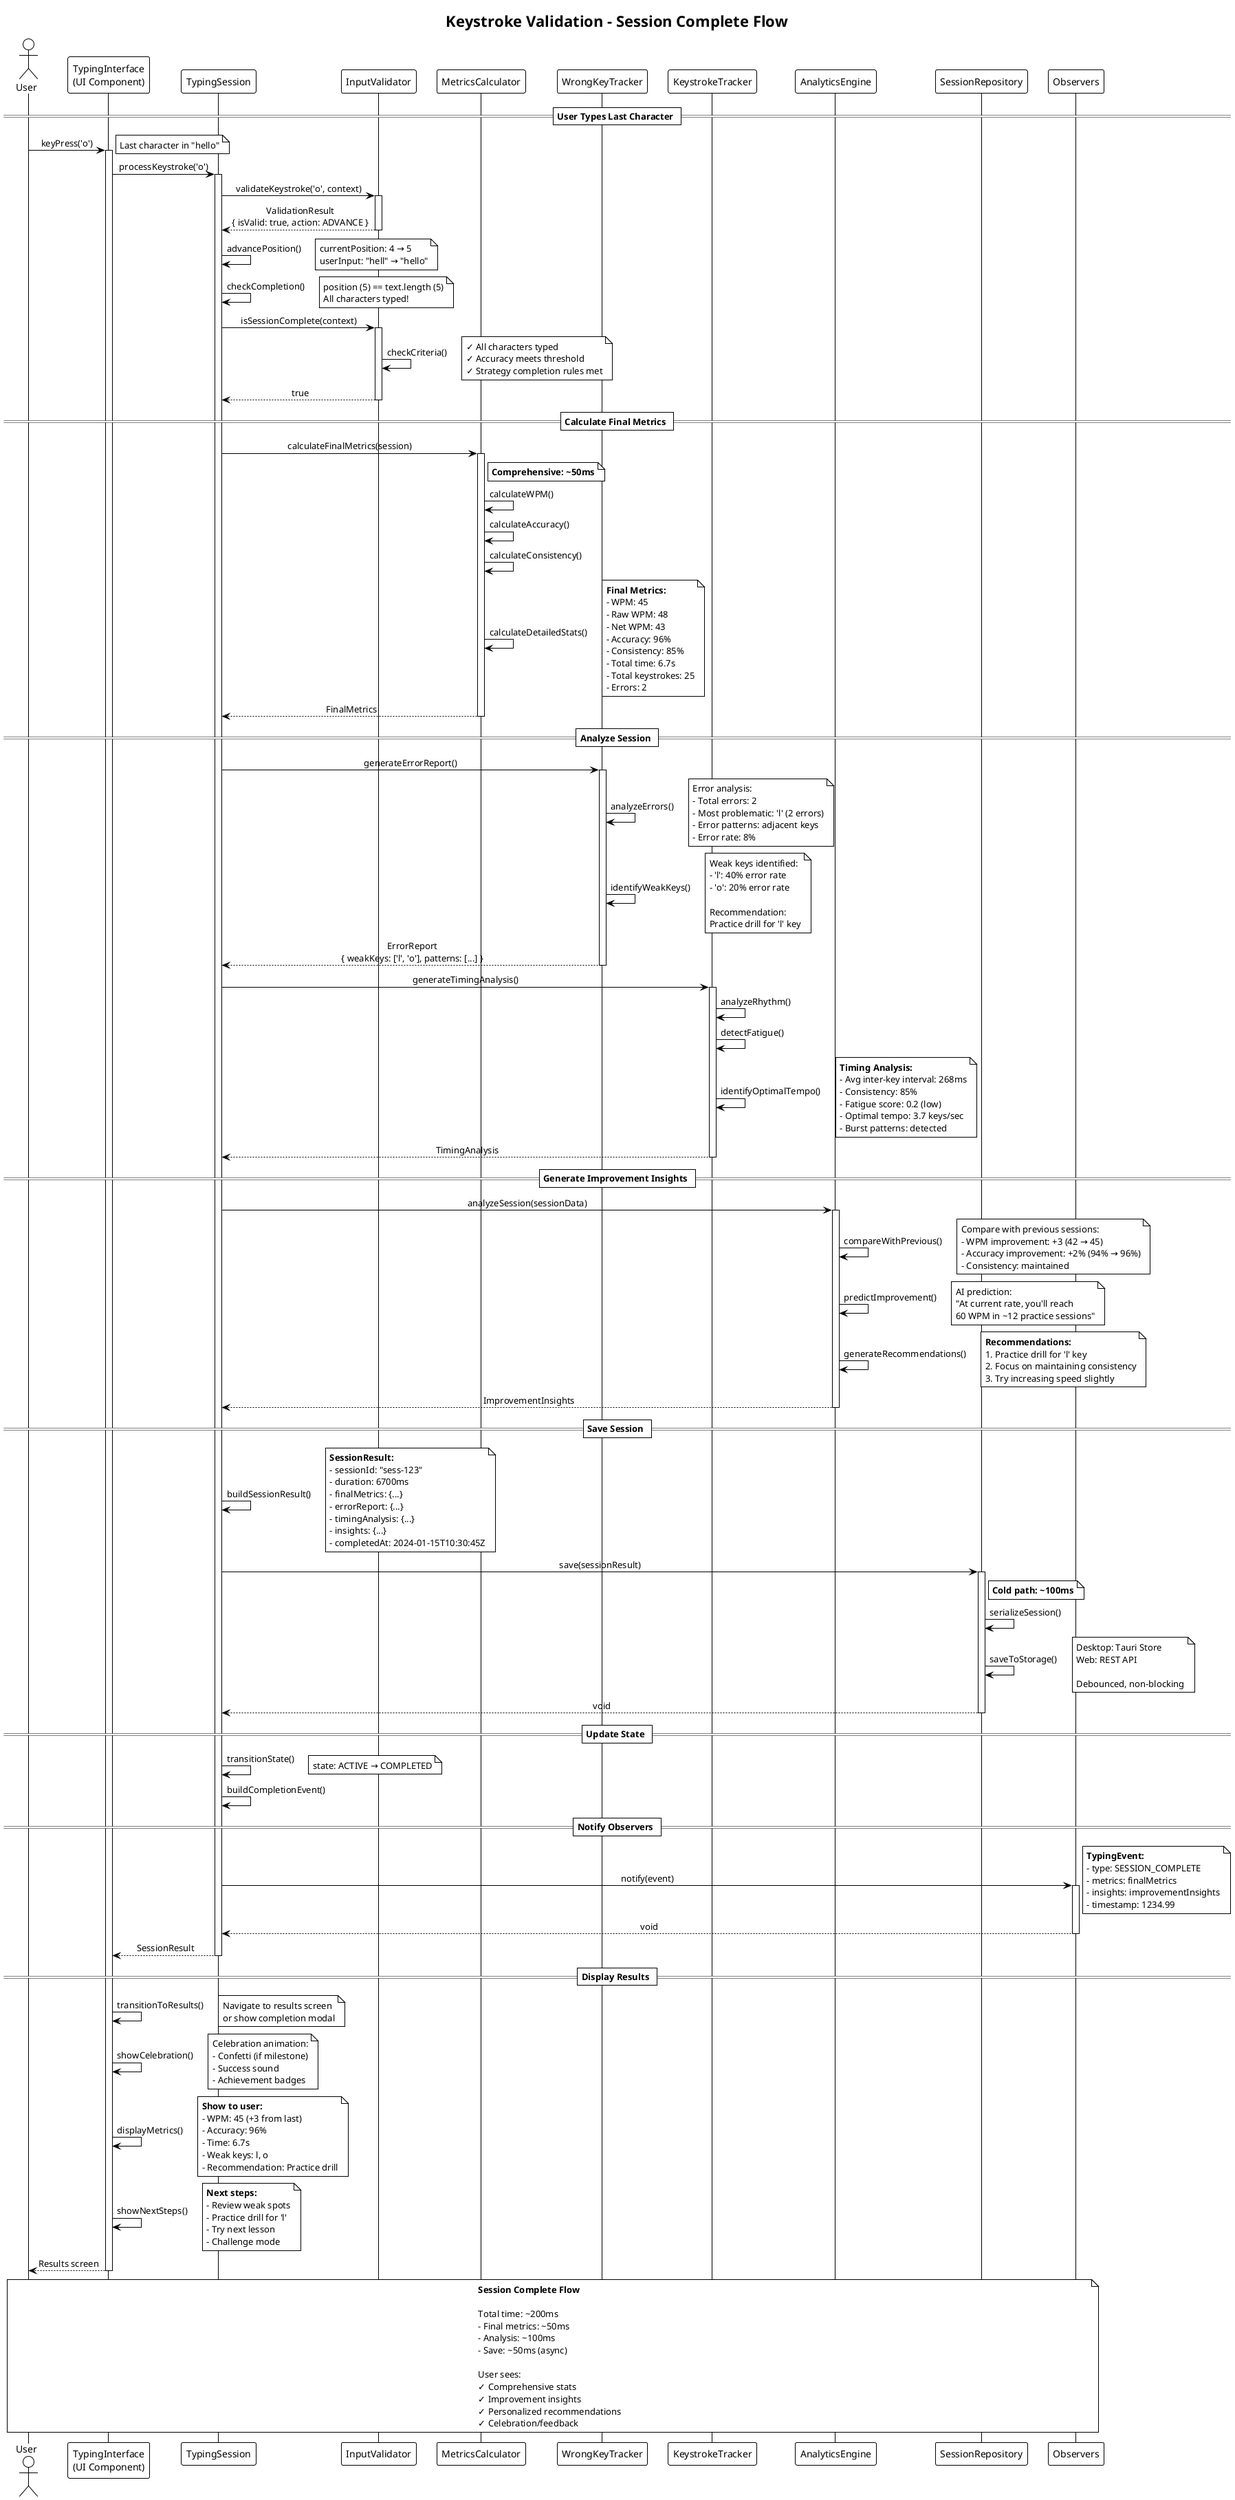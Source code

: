 @startuml Sequence: Session Complete
!theme plain
skinparam sequenceMessageAlign center

title Keystroke Validation - Session Complete Flow

actor User
participant "TypingInterface\n(UI Component)" as UI
participant "TypingSession" as Session
participant "InputValidator" as Validator
participant "MetricsCalculator" as Calculator
participant "WrongKeyTracker" as WTracker
participant "KeystrokeTracker" as KTracker
participant "AnalyticsEngine" as Analytics
participant "SessionRepository" as Repository
participant "Observers" as Observers

== User Types Last Character ==

User -> UI: keyPress('o')
note right
  Last character in "hello"
end note

activate UI
UI -> Session: processKeystroke('o')
activate Session

Session -> Validator: validateKeystroke('o', context)
activate Validator
Validator --> Session: ValidationResult\n{ isValid: true, action: ADVANCE }
deactivate Validator

Session -> Session: advancePosition()
note right
  currentPosition: 4 → 5
  userInput: "hell" → "hello"
end note

Session -> Session: checkCompletion()
note right
  position (5) == text.length (5)
  All characters typed!
end note

Session -> Validator: isSessionComplete(context)
activate Validator
Validator -> Validator: checkCriteria()
note right
  ✓ All characters typed
  ✓ Accuracy meets threshold
  ✓ Strategy completion rules met
end note
Validator --> Session: true
deactivate Validator

== Calculate Final Metrics ==

Session -> Calculator: calculateFinalMetrics(session)
activate Calculator
note right of Calculator: <b>Comprehensive: ~50ms</b>

Calculator -> Calculator: calculateWPM()
Calculator -> Calculator: calculateAccuracy()
Calculator -> Calculator: calculateConsistency()
Calculator -> Calculator: calculateDetailedStats()

note right
  <b>Final Metrics:</b>
  - WPM: 45
  - Raw WPM: 48
  - Net WPM: 43
  - Accuracy: 96%
  - Consistency: 85%
  - Total time: 6.7s
  - Total keystrokes: 25
  - Errors: 2
end note

Calculator --> Session: FinalMetrics
deactivate Calculator

== Analyze Session ==

Session -> WTracker: generateErrorReport()
activate WTracker

WTracker -> WTracker: analyzeErrors()
note right
  Error analysis:
  - Total errors: 2
  - Most problematic: 'l' (2 errors)
  - Error patterns: adjacent keys
  - Error rate: 8%
end note

WTracker -> WTracker: identifyWeakKeys()
note right
  Weak keys identified:
  - 'l': 40% error rate
  - 'o': 20% error rate
  
  Recommendation:
  Practice drill for 'l' key
end note

WTracker --> Session: ErrorReport\n{ weakKeys: ['l', 'o'], patterns: [...] }
deactivate WTracker

Session -> KTracker: generateTimingAnalysis()
activate KTracker

KTracker -> KTracker: analyzeRhythm()
KTracker -> KTracker: detectFatigue()
KTracker -> KTracker: identifyOptimalTempo()

note right
  <b>Timing Analysis:</b>
  - Avg inter-key interval: 268ms
  - Consistency: 85%
  - Fatigue score: 0.2 (low)
  - Optimal tempo: 3.7 keys/sec
  - Burst patterns: detected
end note

KTracker --> Session: TimingAnalysis
deactivate KTracker

== Generate Improvement Insights ==

Session -> Analytics: analyzeSession(sessionData)
activate Analytics

Analytics -> Analytics: compareWithPrevious()
note right
  Compare with previous sessions:
  - WPM improvement: +3 (42 → 45)
  - Accuracy improvement: +2% (94% → 96%)
  - Consistency: maintained
end note

Analytics -> Analytics: predictImprovement()
note right
  AI prediction:
  "At current rate, you'll reach
  60 WPM in ~12 practice sessions"
end note

Analytics -> Analytics: generateRecommendations()
note right
  <b>Recommendations:</b>
  1. Practice drill for 'l' key
  2. Focus on maintaining consistency
  3. Try increasing speed slightly
end note

Analytics --> Session: ImprovementInsights
deactivate Analytics

== Save Session ==

Session -> Session: buildSessionResult()
note right
  <b>SessionResult:</b>
  - sessionId: "sess-123"
  - duration: 6700ms
  - finalMetrics: {...}
  - errorReport: {...}
  - timingAnalysis: {...}
  - insights: {...}
  - completedAt: 2024-01-15T10:30:45Z
end note

Session -> Repository: save(sessionResult)
activate Repository
note right of Repository: <b>Cold path: ~100ms</b>

Repository -> Repository: serializeSession()
Repository -> Repository: saveToStorage()
note right
  Desktop: Tauri Store
  Web: REST API
  
  Debounced, non-blocking
end note

Repository --> Session: void
deactivate Repository

== Update State ==

Session -> Session: transitionState()
note right
  state: ACTIVE → COMPLETED
end note

Session -> Session: buildCompletionEvent()

== Notify Observers ==

Session -> Observers: notify(event)
activate Observers
note right
  <b>TypingEvent:</b>
  - type: SESSION_COMPLETE
  - metrics: finalMetrics
  - insights: improvementInsights
  - timestamp: 1234.99
end note
Observers --> Session: void
deactivate Observers

Session --> UI: SessionResult
deactivate Session

== Display Results ==

UI -> UI: transitionToResults()
note right
  Navigate to results screen
  or show completion modal
end note

UI -> UI: showCelebration()
note right
  Celebration animation:
  - Confetti (if milestone)
  - Success sound
  - Achievement badges
end note

UI -> UI: displayMetrics()
note right
  <b>Show to user:</b>
  - WPM: 45 (+3 from last)
  - Accuracy: 96%
  - Time: 6.7s
  - Weak keys: l, o
  - Recommendation: Practice drill
end note

UI -> UI: showNextSteps()
note right
  <b>Next steps:</b>
  - Review weak spots
  - Practice drill for 'l'
  - Try next lesson
  - Challenge mode
end note

UI --> User: Results screen
deactivate UI

note over User, Observers
  <b>Session Complete Flow</b>
  
  Total time: ~200ms
  - Final metrics: ~50ms
  - Analysis: ~100ms
  - Save: ~50ms (async)
  
  User sees:
  ✓ Comprehensive stats
  ✓ Improvement insights
  ✓ Personalized recommendations
  ✓ Celebration/feedback
end note

@enduml

